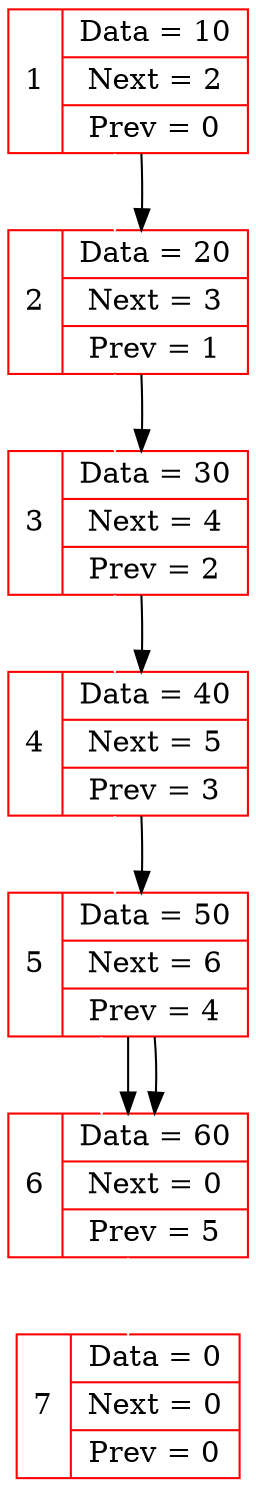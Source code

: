 digraph DUMP { 
 node [shape=record, color = "red"]
;1[label = "{1}|{Data = 10| Next = 2| Prev = 0}"];
2[label = "{2}|{Data = 20| Next = 3| Prev = 1}"];
3[label = "{3}|{Data = 30| Next = 4| Prev = 2}"];
4[label = "{4}|{Data = 40| Next = 5| Prev = 3}"];
5[label = "{5}|{Data = 50| Next = 6| Prev = 4}"];
6[label = "{6}|{Data = 60| Next = 0| Prev = 5}"];
7[label = "{7}|{Data = 0| Next = 0| Prev = 0}"];
edge [color="white"]
 1->2; 
 2->3; 
 3->4; 
 4->5; 
 5->6; 
 6->7; 
 edge [color="black"]
1->2;
2->3;
3->4;
4->5;
5->6;
5->6;

}